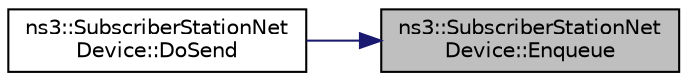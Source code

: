 digraph "ns3::SubscriberStationNetDevice::Enqueue"
{
 // LATEX_PDF_SIZE
  edge [fontname="Helvetica",fontsize="10",labelfontname="Helvetica",labelfontsize="10"];
  node [fontname="Helvetica",fontsize="10",shape=record];
  rankdir="RL";
  Node1 [label="ns3::SubscriberStationNet\lDevice::Enqueue",height=0.2,width=0.4,color="black", fillcolor="grey75", style="filled", fontcolor="black",tooltip="Enqueue a packet into a connection queue."];
  Node1 -> Node2 [dir="back",color="midnightblue",fontsize="10",style="solid",fontname="Helvetica"];
  Node2 [label="ns3::SubscriberStationNet\lDevice::DoSend",height=0.2,width=0.4,color="black", fillcolor="white", style="filled",URL="$classns3_1_1_subscriber_station_net_device.html#a345ffddc3bb25991846652c4c58c7b8b",tooltip="Send a packet."];
}
